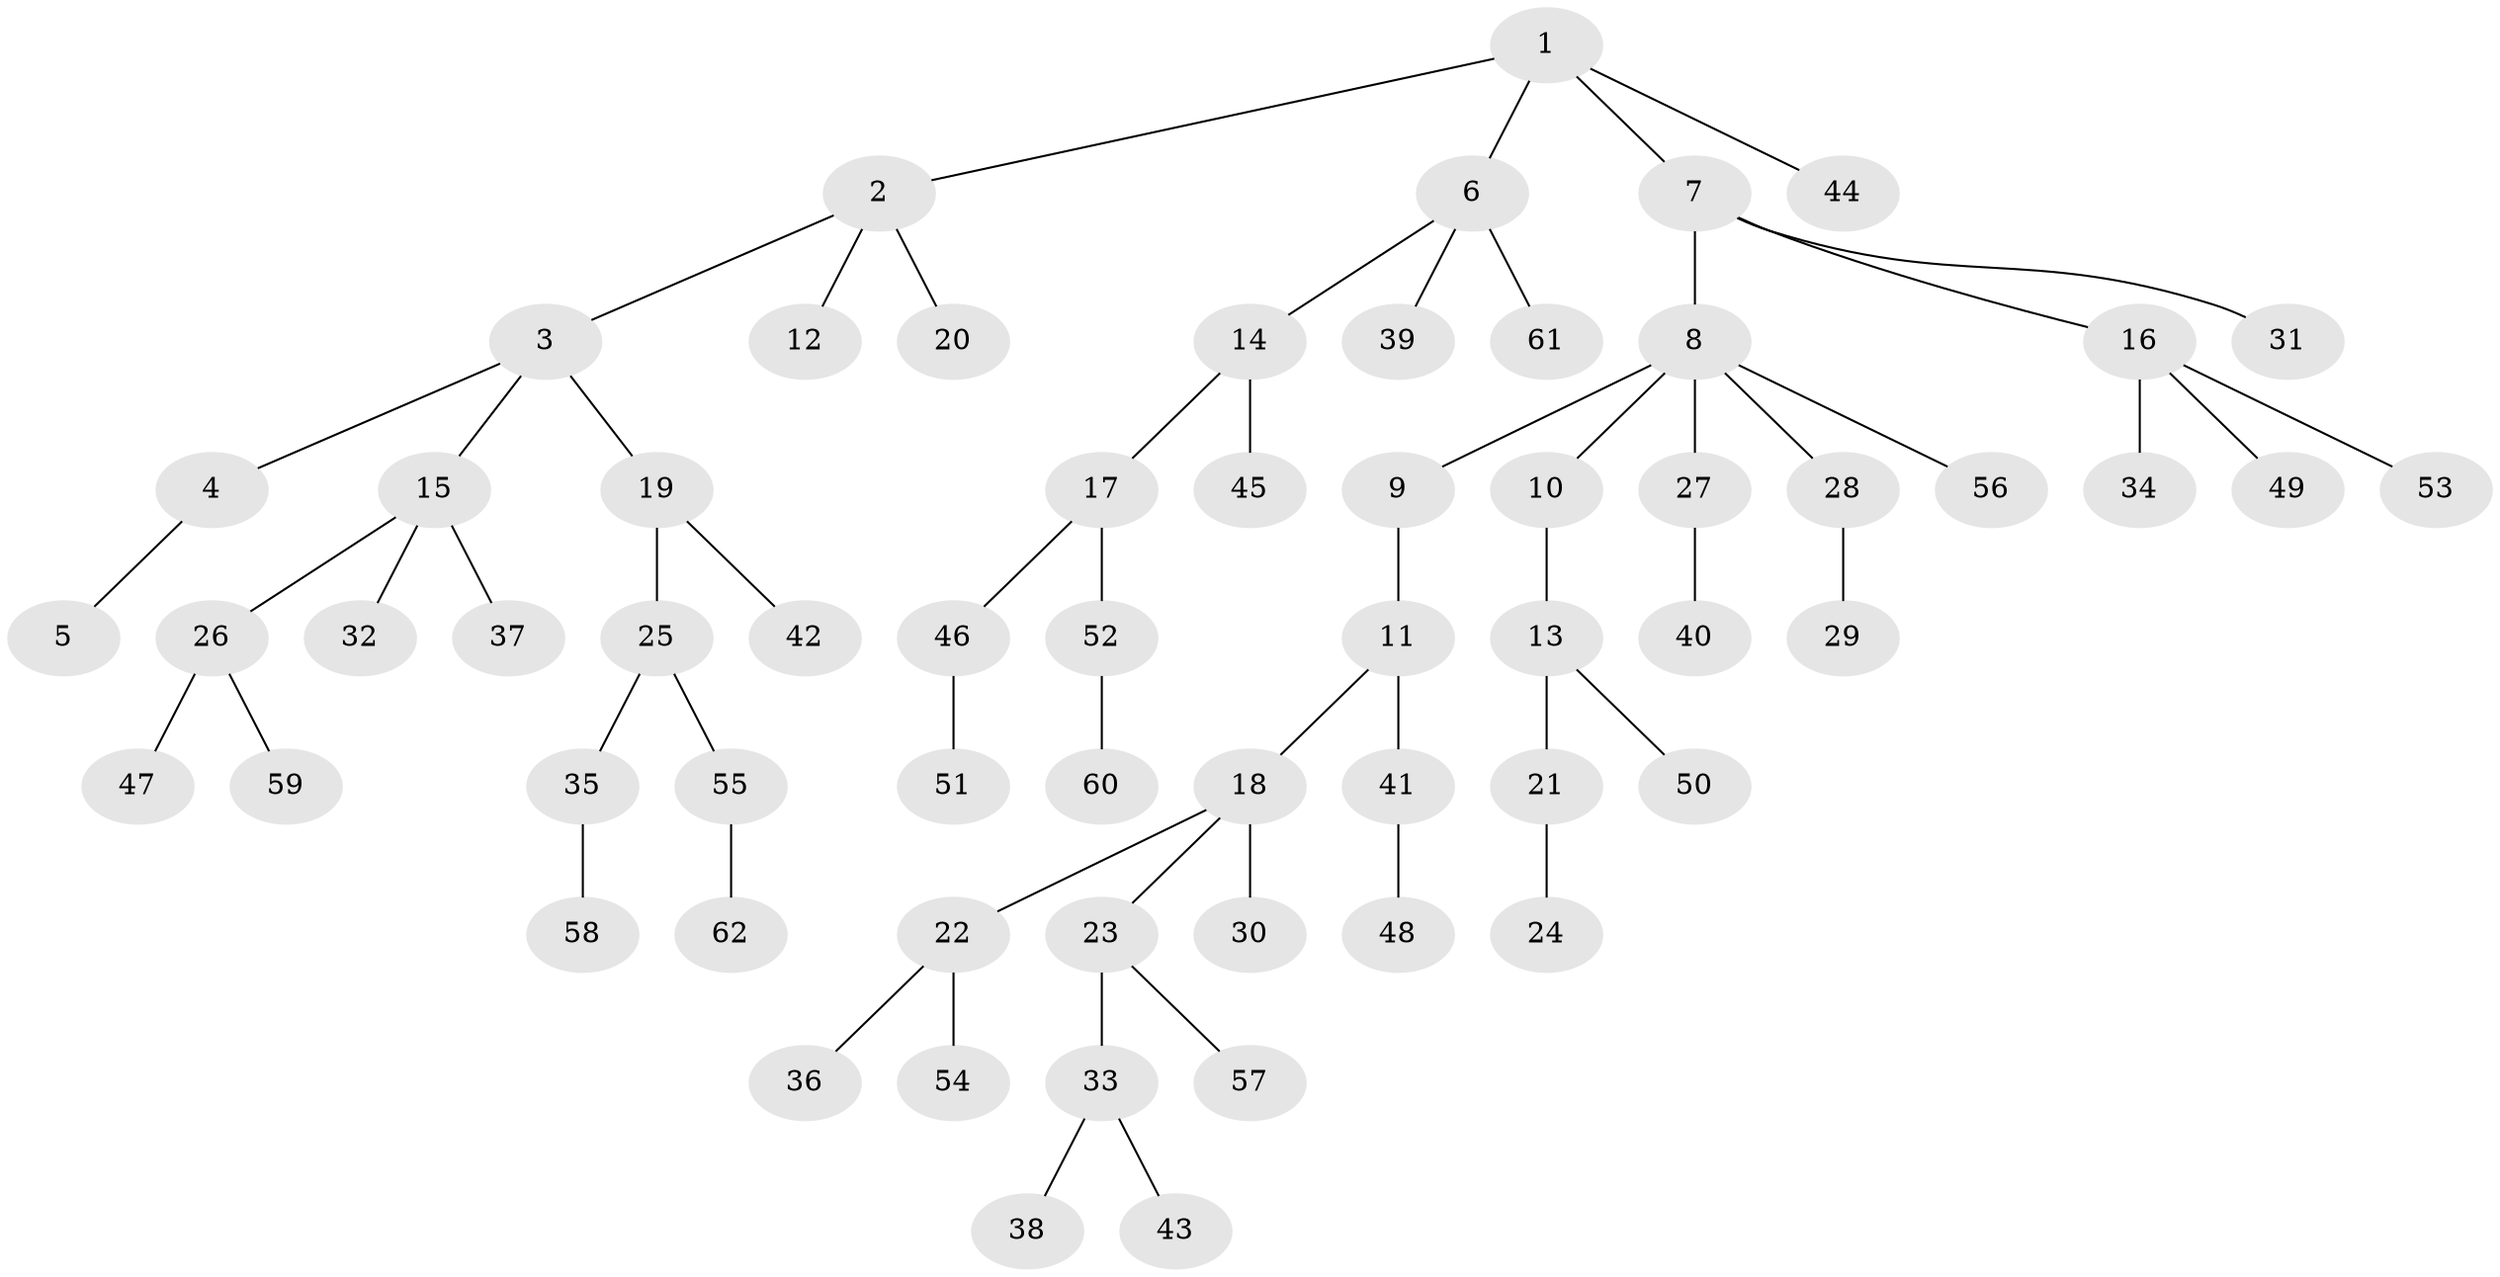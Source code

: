 // coarse degree distribution, {3: 0.13953488372093023, 4: 0.046511627906976744, 1: 0.5581395348837209, 5: 0.046511627906976744, 8: 0.023255813953488372, 2: 0.18604651162790697}
// Generated by graph-tools (version 1.1) at 2025/42/03/06/25 10:42:05]
// undirected, 62 vertices, 61 edges
graph export_dot {
graph [start="1"]
  node [color=gray90,style=filled];
  1;
  2;
  3;
  4;
  5;
  6;
  7;
  8;
  9;
  10;
  11;
  12;
  13;
  14;
  15;
  16;
  17;
  18;
  19;
  20;
  21;
  22;
  23;
  24;
  25;
  26;
  27;
  28;
  29;
  30;
  31;
  32;
  33;
  34;
  35;
  36;
  37;
  38;
  39;
  40;
  41;
  42;
  43;
  44;
  45;
  46;
  47;
  48;
  49;
  50;
  51;
  52;
  53;
  54;
  55;
  56;
  57;
  58;
  59;
  60;
  61;
  62;
  1 -- 2;
  1 -- 6;
  1 -- 7;
  1 -- 44;
  2 -- 3;
  2 -- 12;
  2 -- 20;
  3 -- 4;
  3 -- 15;
  3 -- 19;
  4 -- 5;
  6 -- 14;
  6 -- 39;
  6 -- 61;
  7 -- 8;
  7 -- 16;
  7 -- 31;
  8 -- 9;
  8 -- 10;
  8 -- 27;
  8 -- 28;
  8 -- 56;
  9 -- 11;
  10 -- 13;
  11 -- 18;
  11 -- 41;
  13 -- 21;
  13 -- 50;
  14 -- 17;
  14 -- 45;
  15 -- 26;
  15 -- 32;
  15 -- 37;
  16 -- 34;
  16 -- 49;
  16 -- 53;
  17 -- 46;
  17 -- 52;
  18 -- 22;
  18 -- 23;
  18 -- 30;
  19 -- 25;
  19 -- 42;
  21 -- 24;
  22 -- 36;
  22 -- 54;
  23 -- 33;
  23 -- 57;
  25 -- 35;
  25 -- 55;
  26 -- 47;
  26 -- 59;
  27 -- 40;
  28 -- 29;
  33 -- 38;
  33 -- 43;
  35 -- 58;
  41 -- 48;
  46 -- 51;
  52 -- 60;
  55 -- 62;
}
